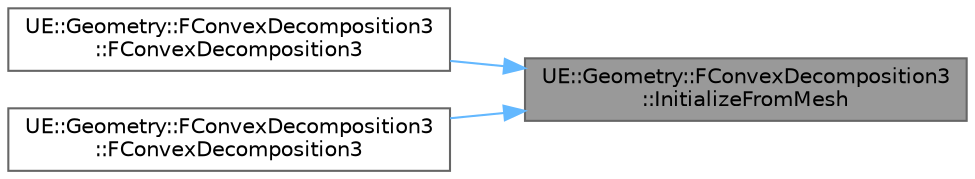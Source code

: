 digraph "UE::Geometry::FConvexDecomposition3::InitializeFromMesh"
{
 // INTERACTIVE_SVG=YES
 // LATEX_PDF_SIZE
  bgcolor="transparent";
  edge [fontname=Helvetica,fontsize=10,labelfontname=Helvetica,labelfontsize=10];
  node [fontname=Helvetica,fontsize=10,shape=box,height=0.2,width=0.4];
  rankdir="RL";
  Node1 [id="Node000001",label="UE::Geometry::FConvexDecomposition3\l::InitializeFromMesh",height=0.2,width=0.4,color="gray40", fillcolor="grey60", style="filled", fontcolor="black",tooltip=" "];
  Node1 -> Node2 [id="edge1_Node000001_Node000002",dir="back",color="steelblue1",style="solid",tooltip=" "];
  Node2 [id="Node000002",label="UE::Geometry::FConvexDecomposition3\l::FConvexDecomposition3",height=0.2,width=0.4,color="grey40", fillcolor="white", style="filled",URL="$d4/d83/classUE_1_1Geometry_1_1FConvexDecomposition3.html#a8c84b96255985a5fed3b0ab63d9aa4a4",tooltip=" "];
  Node1 -> Node3 [id="edge2_Node000001_Node000003",dir="back",color="steelblue1",style="solid",tooltip=" "];
  Node3 [id="Node000003",label="UE::Geometry::FConvexDecomposition3\l::FConvexDecomposition3",height=0.2,width=0.4,color="grey40", fillcolor="white", style="filled",URL="$d4/d83/classUE_1_1Geometry_1_1FConvexDecomposition3.html#a59cba378aa9858e89fbad73f5f23ae73",tooltip=" "];
}
